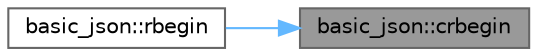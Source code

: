 digraph "basic_json::crbegin"
{
 // LATEX_PDF_SIZE
  bgcolor="transparent";
  edge [fontname=Helvetica,fontsize=10,labelfontname=Helvetica,labelfontsize=10];
  node [fontname=Helvetica,fontsize=10,shape=box,height=0.2,width=0.4];
  rankdir="RL";
  Node1 [id="Node000001",label="basic_json::crbegin",height=0.2,width=0.4,color="gray40", fillcolor="grey60", style="filled", fontcolor="black",tooltip="returns a const reverse iterator to the last element"];
  Node1 -> Node2 [id="edge2_Node000001_Node000002",dir="back",color="steelblue1",style="solid",tooltip=" "];
  Node2 [id="Node000002",label="basic_json::rbegin",height=0.2,width=0.4,color="grey40", fillcolor="white", style="filled",URL="$classbasic__json.html#a9eb8bf73439e55c11983f51de32614b5",tooltip="returns an iterator to the reverse-beginning"];
}
